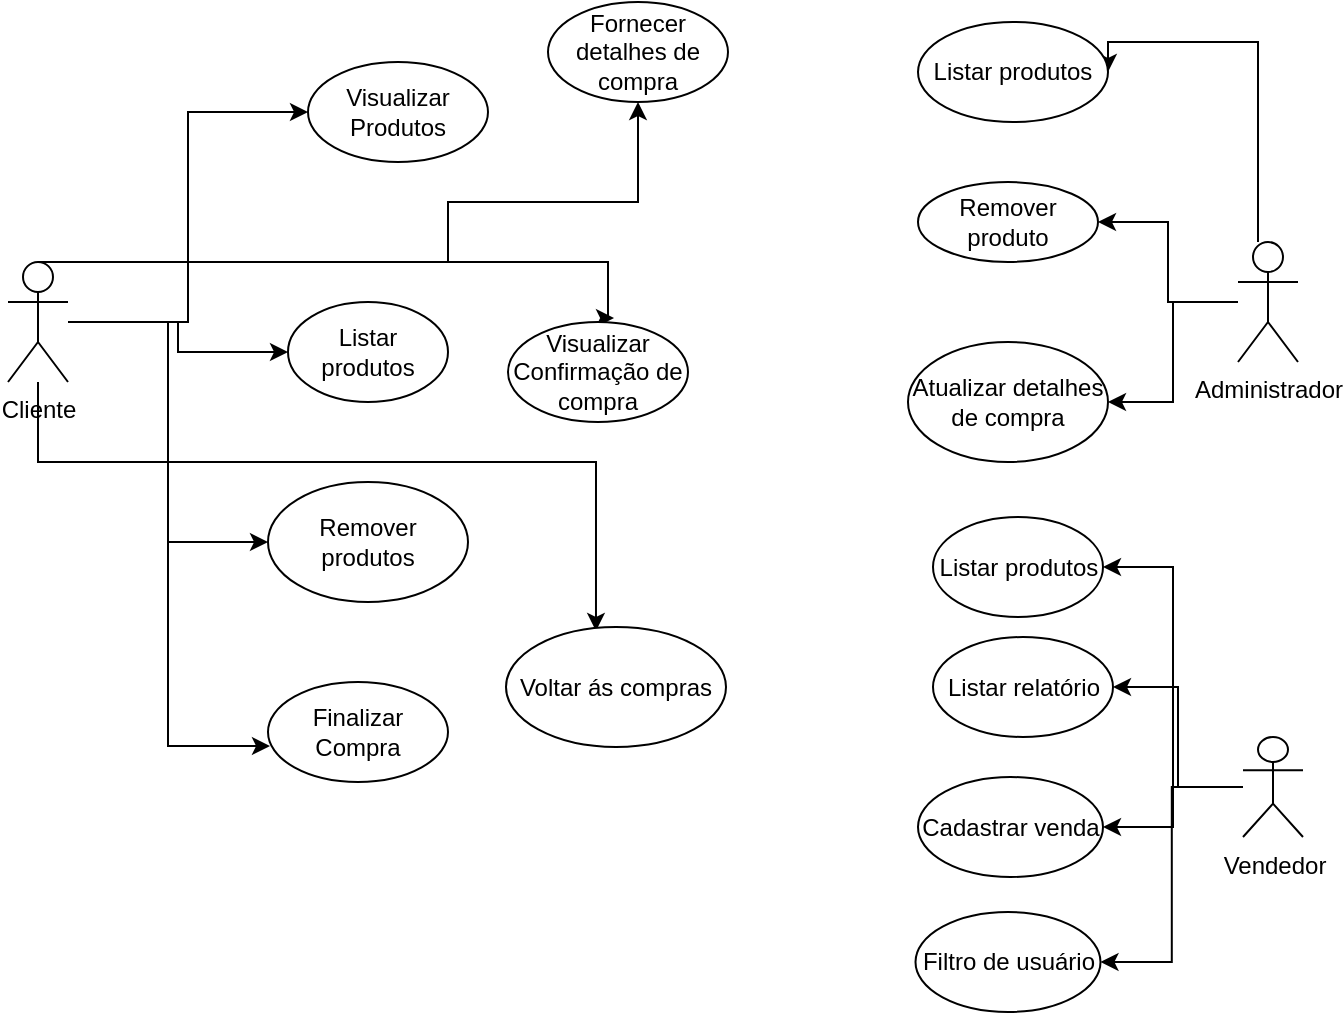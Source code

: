 <mxfile version="21.7.4" type="device">
  <diagram name="Página-1" id="WyX3fGmSRfHKiVoKBB4t">
    <mxGraphModel dx="1038" dy="473" grid="1" gridSize="10" guides="1" tooltips="1" connect="1" arrows="1" fold="1" page="1" pageScale="1" pageWidth="827" pageHeight="1169" math="0" shadow="0">
      <root>
        <mxCell id="0" />
        <mxCell id="1" parent="0" />
        <mxCell id="4kWvenvT2VcfbY6n0yD6-2" value="" style="edgeStyle=orthogonalEdgeStyle;rounded=0;orthogonalLoop=1;jettySize=auto;html=1;" parent="1" source="4kWvenvT2VcfbY6n0yD6-10" target="4kWvenvT2VcfbY6n0yD6-18" edge="1">
          <mxGeometry relative="1" as="geometry" />
        </mxCell>
        <mxCell id="4kWvenvT2VcfbY6n0yD6-3" style="edgeStyle=orthogonalEdgeStyle;rounded=0;orthogonalLoop=1;jettySize=auto;html=1;entryX=0;entryY=0.5;entryDx=0;entryDy=0;" parent="1" source="4kWvenvT2VcfbY6n0yD6-10" target="4kWvenvT2VcfbY6n0yD6-17" edge="1">
          <mxGeometry relative="1" as="geometry" />
        </mxCell>
        <mxCell id="4kWvenvT2VcfbY6n0yD6-4" style="edgeStyle=orthogonalEdgeStyle;rounded=0;orthogonalLoop=1;jettySize=auto;html=1;entryX=0;entryY=0.5;entryDx=0;entryDy=0;" parent="1" source="4kWvenvT2VcfbY6n0yD6-10" target="4kWvenvT2VcfbY6n0yD6-19" edge="1">
          <mxGeometry relative="1" as="geometry" />
        </mxCell>
        <mxCell id="4kWvenvT2VcfbY6n0yD6-5" style="edgeStyle=orthogonalEdgeStyle;rounded=0;orthogonalLoop=1;jettySize=auto;html=1;entryX=0.011;entryY=0.64;entryDx=0;entryDy=0;entryPerimeter=0;" parent="1" source="4kWvenvT2VcfbY6n0yD6-10" target="4kWvenvT2VcfbY6n0yD6-20" edge="1">
          <mxGeometry relative="1" as="geometry" />
        </mxCell>
        <mxCell id="4kWvenvT2VcfbY6n0yD6-6" style="edgeStyle=orthogonalEdgeStyle;rounded=0;orthogonalLoop=1;jettySize=auto;html=1;entryX=0.5;entryY=1;entryDx=0;entryDy=0;" parent="1" target="4kWvenvT2VcfbY6n0yD6-21" edge="1">
          <mxGeometry relative="1" as="geometry">
            <Array as="points">
              <mxPoint x="330" y="260" />
              <mxPoint x="330" y="230" />
              <mxPoint x="425" y="230" />
            </Array>
            <mxPoint x="180" y="260" as="sourcePoint" />
            <mxPoint x="480" y="165" as="targetPoint" />
          </mxGeometry>
        </mxCell>
        <mxCell id="4kWvenvT2VcfbY6n0yD6-7" style="edgeStyle=orthogonalEdgeStyle;rounded=0;orthogonalLoop=1;jettySize=auto;html=1;entryX=0.589;entryY=-0.04;entryDx=0;entryDy=0;entryPerimeter=0;exitX=0.5;exitY=0;exitDx=0;exitDy=0;exitPerimeter=0;" parent="1" source="4kWvenvT2VcfbY6n0yD6-10" target="4kWvenvT2VcfbY6n0yD6-22" edge="1">
          <mxGeometry relative="1" as="geometry">
            <Array as="points">
              <mxPoint x="410" y="260" />
              <mxPoint x="410" y="288" />
            </Array>
          </mxGeometry>
        </mxCell>
        <mxCell id="4kWvenvT2VcfbY6n0yD6-9" style="edgeStyle=orthogonalEdgeStyle;rounded=0;orthogonalLoop=1;jettySize=auto;html=1;entryX=0.409;entryY=0.033;entryDx=0;entryDy=0;entryPerimeter=0;" parent="1" source="4kWvenvT2VcfbY6n0yD6-10" target="4kWvenvT2VcfbY6n0yD6-24" edge="1">
          <mxGeometry relative="1" as="geometry">
            <Array as="points">
              <mxPoint x="125" y="360" />
              <mxPoint x="404" y="360" />
            </Array>
          </mxGeometry>
        </mxCell>
        <mxCell id="4kWvenvT2VcfbY6n0yD6-10" value="Cliente" style="shape=umlActor;verticalLabelPosition=bottom;verticalAlign=top;html=1;" parent="1" vertex="1">
          <mxGeometry x="110" y="260" width="30" height="60" as="geometry" />
        </mxCell>
        <mxCell id="4kWvenvT2VcfbY6n0yD6-13" value="" style="edgeStyle=orthogonalEdgeStyle;rounded=0;orthogonalLoop=1;jettySize=auto;html=1;" parent="1" source="4kWvenvT2VcfbY6n0yD6-16" target="4kWvenvT2VcfbY6n0yD6-28" edge="1">
          <mxGeometry relative="1" as="geometry" />
        </mxCell>
        <mxCell id="4kWvenvT2VcfbY6n0yD6-14" style="edgeStyle=orthogonalEdgeStyle;rounded=0;orthogonalLoop=1;jettySize=auto;html=1;" parent="1" source="4kWvenvT2VcfbY6n0yD6-16" target="4kWvenvT2VcfbY6n0yD6-27" edge="1">
          <mxGeometry relative="1" as="geometry" />
        </mxCell>
        <mxCell id="4kWvenvT2VcfbY6n0yD6-15" style="edgeStyle=orthogonalEdgeStyle;rounded=0;orthogonalLoop=1;jettySize=auto;html=1;entryX=1;entryY=0.5;entryDx=0;entryDy=0;" parent="1" source="4kWvenvT2VcfbY6n0yD6-16" target="4kWvenvT2VcfbY6n0yD6-26" edge="1">
          <mxGeometry relative="1" as="geometry">
            <Array as="points">
              <mxPoint x="735" y="150" />
            </Array>
          </mxGeometry>
        </mxCell>
        <mxCell id="4kWvenvT2VcfbY6n0yD6-16" value="Administrador" style="shape=umlActor;verticalLabelPosition=bottom;verticalAlign=top;html=1;" parent="1" vertex="1">
          <mxGeometry x="725" y="250" width="30" height="60" as="geometry" />
        </mxCell>
        <mxCell id="4kWvenvT2VcfbY6n0yD6-17" value="Visualizar Produtos" style="ellipse;whiteSpace=wrap;html=1;" parent="1" vertex="1">
          <mxGeometry x="260" y="160" width="90" height="50" as="geometry" />
        </mxCell>
        <mxCell id="4kWvenvT2VcfbY6n0yD6-18" value="Listar produtos" style="ellipse;whiteSpace=wrap;html=1;" parent="1" vertex="1">
          <mxGeometry x="250" y="280" width="80" height="50" as="geometry" />
        </mxCell>
        <mxCell id="4kWvenvT2VcfbY6n0yD6-19" value="Remover produtos" style="ellipse;whiteSpace=wrap;html=1;" parent="1" vertex="1">
          <mxGeometry x="240" y="370" width="100" height="60" as="geometry" />
        </mxCell>
        <mxCell id="4kWvenvT2VcfbY6n0yD6-20" value="Finalizar Compra" style="ellipse;whiteSpace=wrap;html=1;" parent="1" vertex="1">
          <mxGeometry x="240" y="470" width="90" height="50" as="geometry" />
        </mxCell>
        <mxCell id="4kWvenvT2VcfbY6n0yD6-21" value="Fornecer detalhes de compra" style="ellipse;whiteSpace=wrap;html=1;" parent="1" vertex="1">
          <mxGeometry x="380" y="130" width="90" height="50" as="geometry" />
        </mxCell>
        <mxCell id="4kWvenvT2VcfbY6n0yD6-22" value="Visualizar Confirmação de compra" style="ellipse;whiteSpace=wrap;html=1;" parent="1" vertex="1">
          <mxGeometry x="360" y="290" width="90" height="50" as="geometry" />
        </mxCell>
        <mxCell id="4kWvenvT2VcfbY6n0yD6-24" value="Voltar ás compras" style="ellipse;whiteSpace=wrap;html=1;" parent="1" vertex="1">
          <mxGeometry x="359" y="442.5" width="110" height="60" as="geometry" />
        </mxCell>
        <mxCell id="4kWvenvT2VcfbY6n0yD6-26" value="Listar produtos" style="ellipse;whiteSpace=wrap;html=1;" parent="1" vertex="1">
          <mxGeometry x="565" y="140" width="95" height="50" as="geometry" />
        </mxCell>
        <mxCell id="4kWvenvT2VcfbY6n0yD6-27" value="Remover produto" style="ellipse;whiteSpace=wrap;html=1;" parent="1" vertex="1">
          <mxGeometry x="565" y="220" width="90" height="40" as="geometry" />
        </mxCell>
        <mxCell id="4kWvenvT2VcfbY6n0yD6-28" value="Atualizar detalhes de compra" style="ellipse;whiteSpace=wrap;html=1;" parent="1" vertex="1">
          <mxGeometry x="560" y="300" width="100" height="60" as="geometry" />
        </mxCell>
        <mxCell id="4kWvenvT2VcfbY6n0yD6-38" style="edgeStyle=orthogonalEdgeStyle;rounded=0;orthogonalLoop=1;jettySize=auto;html=1;entryX=1;entryY=0.5;entryDx=0;entryDy=0;" parent="1" source="4kWvenvT2VcfbY6n0yD6-32" target="4kWvenvT2VcfbY6n0yD6-35" edge="1">
          <mxGeometry relative="1" as="geometry">
            <mxPoint x="667.5" y="477.5" as="targetPoint" />
          </mxGeometry>
        </mxCell>
        <mxCell id="4kWvenvT2VcfbY6n0yD6-39" style="edgeStyle=orthogonalEdgeStyle;rounded=0;orthogonalLoop=1;jettySize=auto;html=1;entryX=1;entryY=0.5;entryDx=0;entryDy=0;" parent="1" source="4kWvenvT2VcfbY6n0yD6-32" target="4kWvenvT2VcfbY6n0yD6-34" edge="1">
          <mxGeometry relative="1" as="geometry" />
        </mxCell>
        <mxCell id="4kWvenvT2VcfbY6n0yD6-40" style="edgeStyle=orthogonalEdgeStyle;rounded=0;orthogonalLoop=1;jettySize=auto;html=1;entryX=1;entryY=0.5;entryDx=0;entryDy=0;" parent="1" source="4kWvenvT2VcfbY6n0yD6-32" target="4kWvenvT2VcfbY6n0yD6-37" edge="1">
          <mxGeometry relative="1" as="geometry">
            <mxPoint x="665" y="602.5" as="targetPoint" />
          </mxGeometry>
        </mxCell>
        <mxCell id="4kWvenvT2VcfbY6n0yD6-41" style="edgeStyle=orthogonalEdgeStyle;rounded=0;orthogonalLoop=1;jettySize=auto;html=1;entryX=1;entryY=0.5;entryDx=0;entryDy=0;" parent="1" source="4kWvenvT2VcfbY6n0yD6-32" target="4kWvenvT2VcfbY6n0yD6-36" edge="1">
          <mxGeometry relative="1" as="geometry" />
        </mxCell>
        <mxCell id="4kWvenvT2VcfbY6n0yD6-32" value="Vendedor" style="shape=umlActor;verticalLabelPosition=bottom;verticalAlign=top;html=1;" parent="1" vertex="1">
          <mxGeometry x="727.5" y="497.5" width="30" height="50" as="geometry" />
        </mxCell>
        <mxCell id="4kWvenvT2VcfbY6n0yD6-34" value="Listar produtos" style="ellipse;whiteSpace=wrap;html=1;" parent="1" vertex="1">
          <mxGeometry x="572.5" y="387.5" width="85" height="50" as="geometry" />
        </mxCell>
        <mxCell id="4kWvenvT2VcfbY6n0yD6-35" value="Listar relatório" style="ellipse;whiteSpace=wrap;html=1;" parent="1" vertex="1">
          <mxGeometry x="572.5" y="447.5" width="90" height="50" as="geometry" />
        </mxCell>
        <mxCell id="4kWvenvT2VcfbY6n0yD6-36" value="Cadastrar venda" style="ellipse;whiteSpace=wrap;html=1;" parent="1" vertex="1">
          <mxGeometry x="565" y="517.5" width="92.5" height="50" as="geometry" />
        </mxCell>
        <mxCell id="4kWvenvT2VcfbY6n0yD6-37" value="Filtro de usuário" style="ellipse;whiteSpace=wrap;html=1;" parent="1" vertex="1">
          <mxGeometry x="563.75" y="585" width="92.5" height="50" as="geometry" />
        </mxCell>
      </root>
    </mxGraphModel>
  </diagram>
</mxfile>

